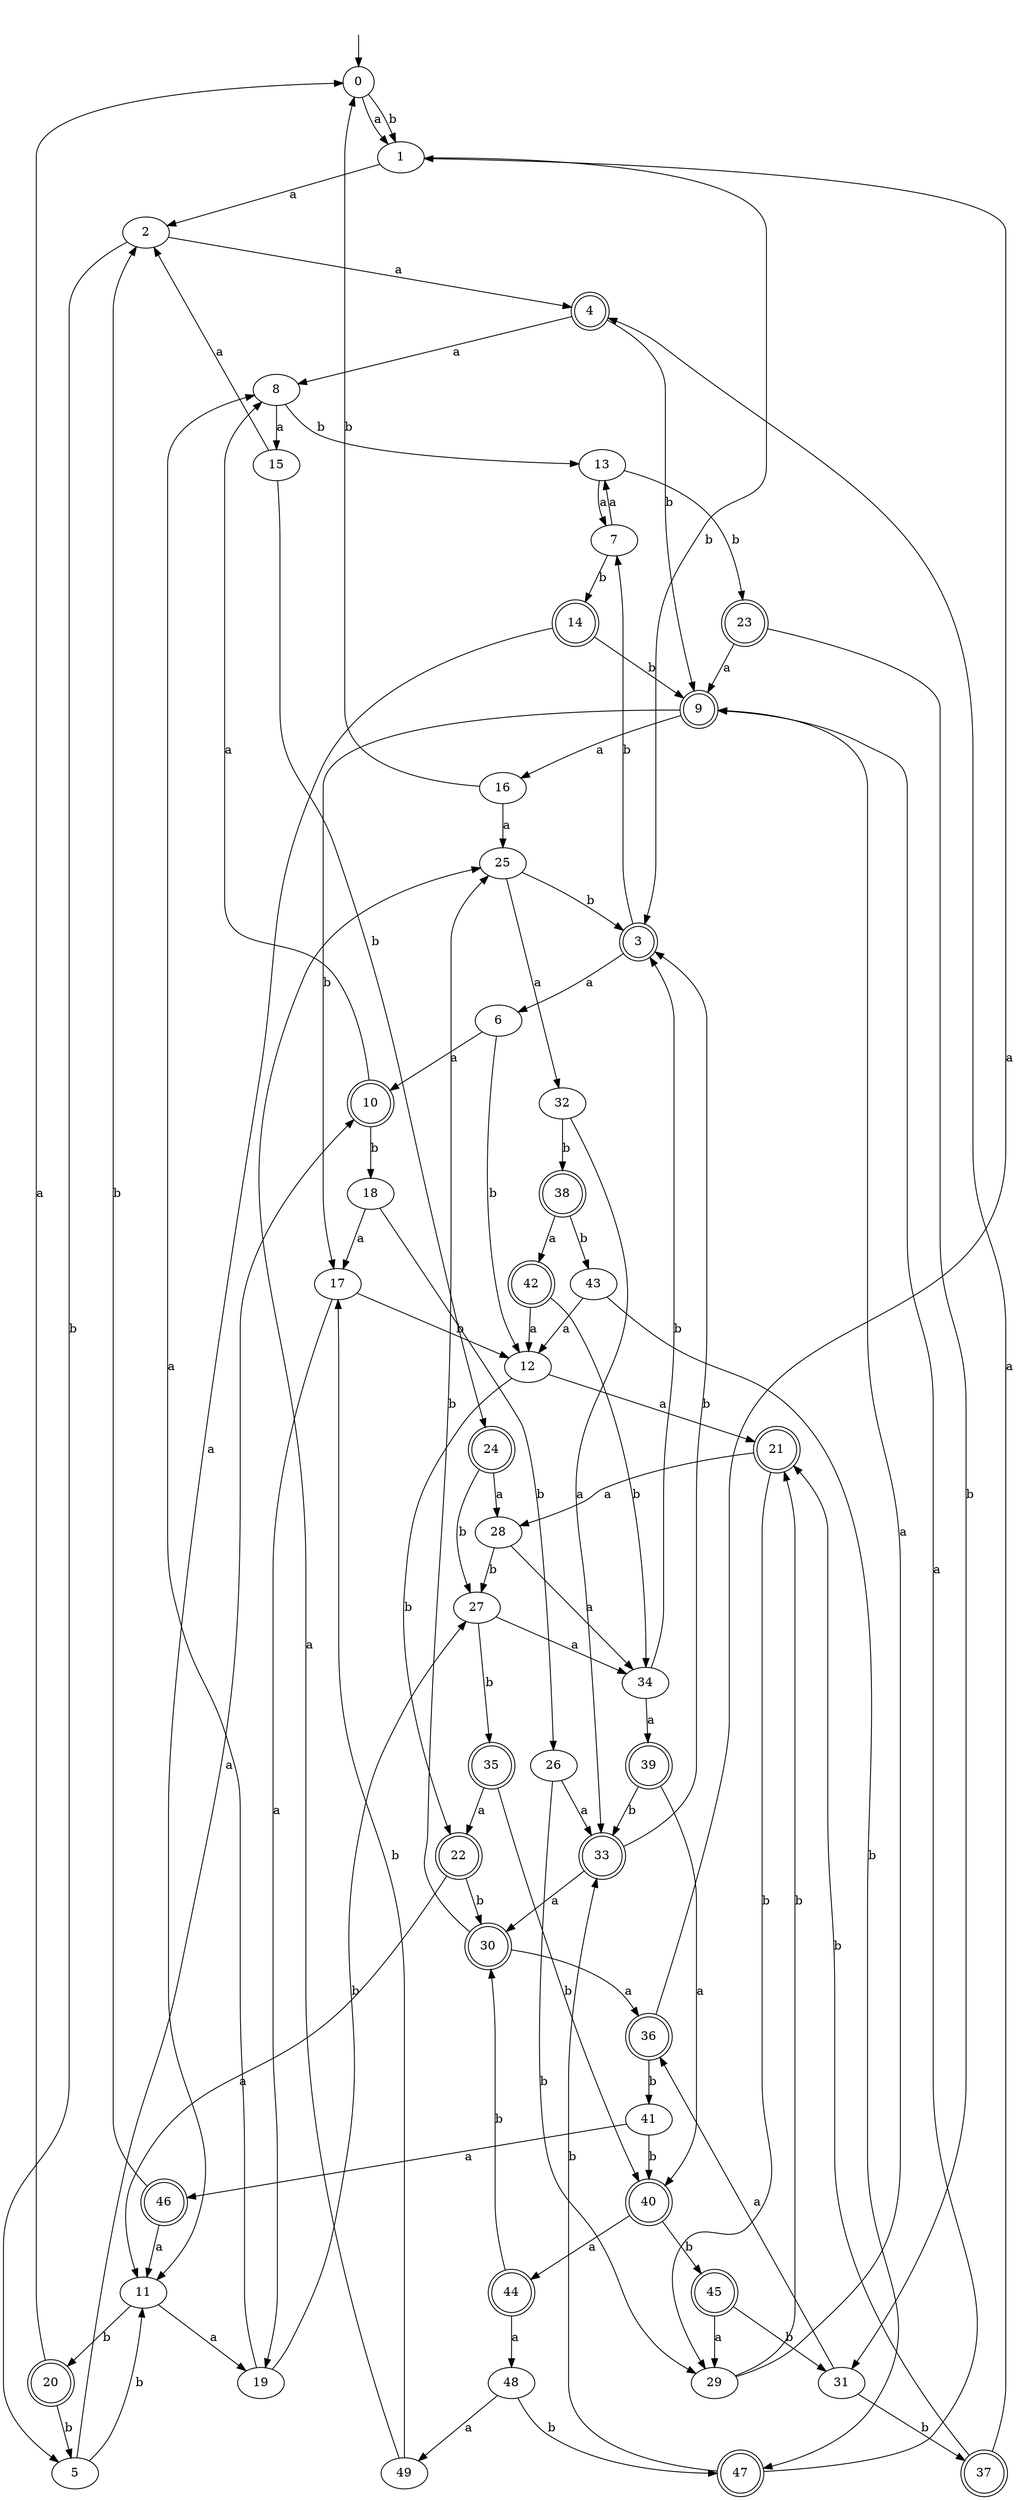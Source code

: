 digraph RandomDFA {
  __start0 [label="", shape=none];
  __start0 -> 0 [label=""];
  0 [shape=circle]
  0 -> 1 [label="a"]
  0 -> 1 [label="b"]
  1
  1 -> 2 [label="a"]
  1 -> 3 [label="b"]
  2
  2 -> 4 [label="a"]
  2 -> 5 [label="b"]
  3 [shape=doublecircle]
  3 -> 6 [label="a"]
  3 -> 7 [label="b"]
  4 [shape=doublecircle]
  4 -> 8 [label="a"]
  4 -> 9 [label="b"]
  5
  5 -> 10 [label="a"]
  5 -> 11 [label="b"]
  6
  6 -> 10 [label="a"]
  6 -> 12 [label="b"]
  7
  7 -> 13 [label="a"]
  7 -> 14 [label="b"]
  8
  8 -> 15 [label="a"]
  8 -> 13 [label="b"]
  9 [shape=doublecircle]
  9 -> 16 [label="a"]
  9 -> 17 [label="b"]
  10 [shape=doublecircle]
  10 -> 8 [label="a"]
  10 -> 18 [label="b"]
  11
  11 -> 19 [label="a"]
  11 -> 20 [label="b"]
  12
  12 -> 21 [label="a"]
  12 -> 22 [label="b"]
  13
  13 -> 7 [label="a"]
  13 -> 23 [label="b"]
  14 [shape=doublecircle]
  14 -> 11 [label="a"]
  14 -> 9 [label="b"]
  15
  15 -> 2 [label="a"]
  15 -> 24 [label="b"]
  16
  16 -> 25 [label="a"]
  16 -> 0 [label="b"]
  17
  17 -> 19 [label="a"]
  17 -> 12 [label="b"]
  18
  18 -> 17 [label="a"]
  18 -> 26 [label="b"]
  19
  19 -> 8 [label="a"]
  19 -> 27 [label="b"]
  20 [shape=doublecircle]
  20 -> 0 [label="a"]
  20 -> 5 [label="b"]
  21 [shape=doublecircle]
  21 -> 28 [label="a"]
  21 -> 29 [label="b"]
  22 [shape=doublecircle]
  22 -> 11 [label="a"]
  22 -> 30 [label="b"]
  23 [shape=doublecircle]
  23 -> 9 [label="a"]
  23 -> 31 [label="b"]
  24 [shape=doublecircle]
  24 -> 28 [label="a"]
  24 -> 27 [label="b"]
  25
  25 -> 32 [label="a"]
  25 -> 3 [label="b"]
  26
  26 -> 33 [label="a"]
  26 -> 29 [label="b"]
  27
  27 -> 34 [label="a"]
  27 -> 35 [label="b"]
  28
  28 -> 34 [label="a"]
  28 -> 27 [label="b"]
  29
  29 -> 9 [label="a"]
  29 -> 21 [label="b"]
  30 [shape=doublecircle]
  30 -> 36 [label="a"]
  30 -> 25 [label="b"]
  31
  31 -> 36 [label="a"]
  31 -> 37 [label="b"]
  32
  32 -> 33 [label="a"]
  32 -> 38 [label="b"]
  33 [shape=doublecircle]
  33 -> 30 [label="a"]
  33 -> 3 [label="b"]
  34
  34 -> 39 [label="a"]
  34 -> 3 [label="b"]
  35 [shape=doublecircle]
  35 -> 22 [label="a"]
  35 -> 40 [label="b"]
  36 [shape=doublecircle]
  36 -> 1 [label="a"]
  36 -> 41 [label="b"]
  37 [shape=doublecircle]
  37 -> 4 [label="a"]
  37 -> 21 [label="b"]
  38 [shape=doublecircle]
  38 -> 42 [label="a"]
  38 -> 43 [label="b"]
  39 [shape=doublecircle]
  39 -> 40 [label="a"]
  39 -> 33 [label="b"]
  40 [shape=doublecircle]
  40 -> 44 [label="a"]
  40 -> 45 [label="b"]
  41
  41 -> 46 [label="a"]
  41 -> 40 [label="b"]
  42 [shape=doublecircle]
  42 -> 12 [label="a"]
  42 -> 34 [label="b"]
  43
  43 -> 12 [label="a"]
  43 -> 47 [label="b"]
  44 [shape=doublecircle]
  44 -> 48 [label="a"]
  44 -> 30 [label="b"]
  45 [shape=doublecircle]
  45 -> 29 [label="a"]
  45 -> 31 [label="b"]
  46 [shape=doublecircle]
  46 -> 11 [label="a"]
  46 -> 2 [label="b"]
  47 [shape=doublecircle]
  47 -> 9 [label="a"]
  47 -> 33 [label="b"]
  48
  48 -> 49 [label="a"]
  48 -> 47 [label="b"]
  49
  49 -> 25 [label="a"]
  49 -> 17 [label="b"]
}
